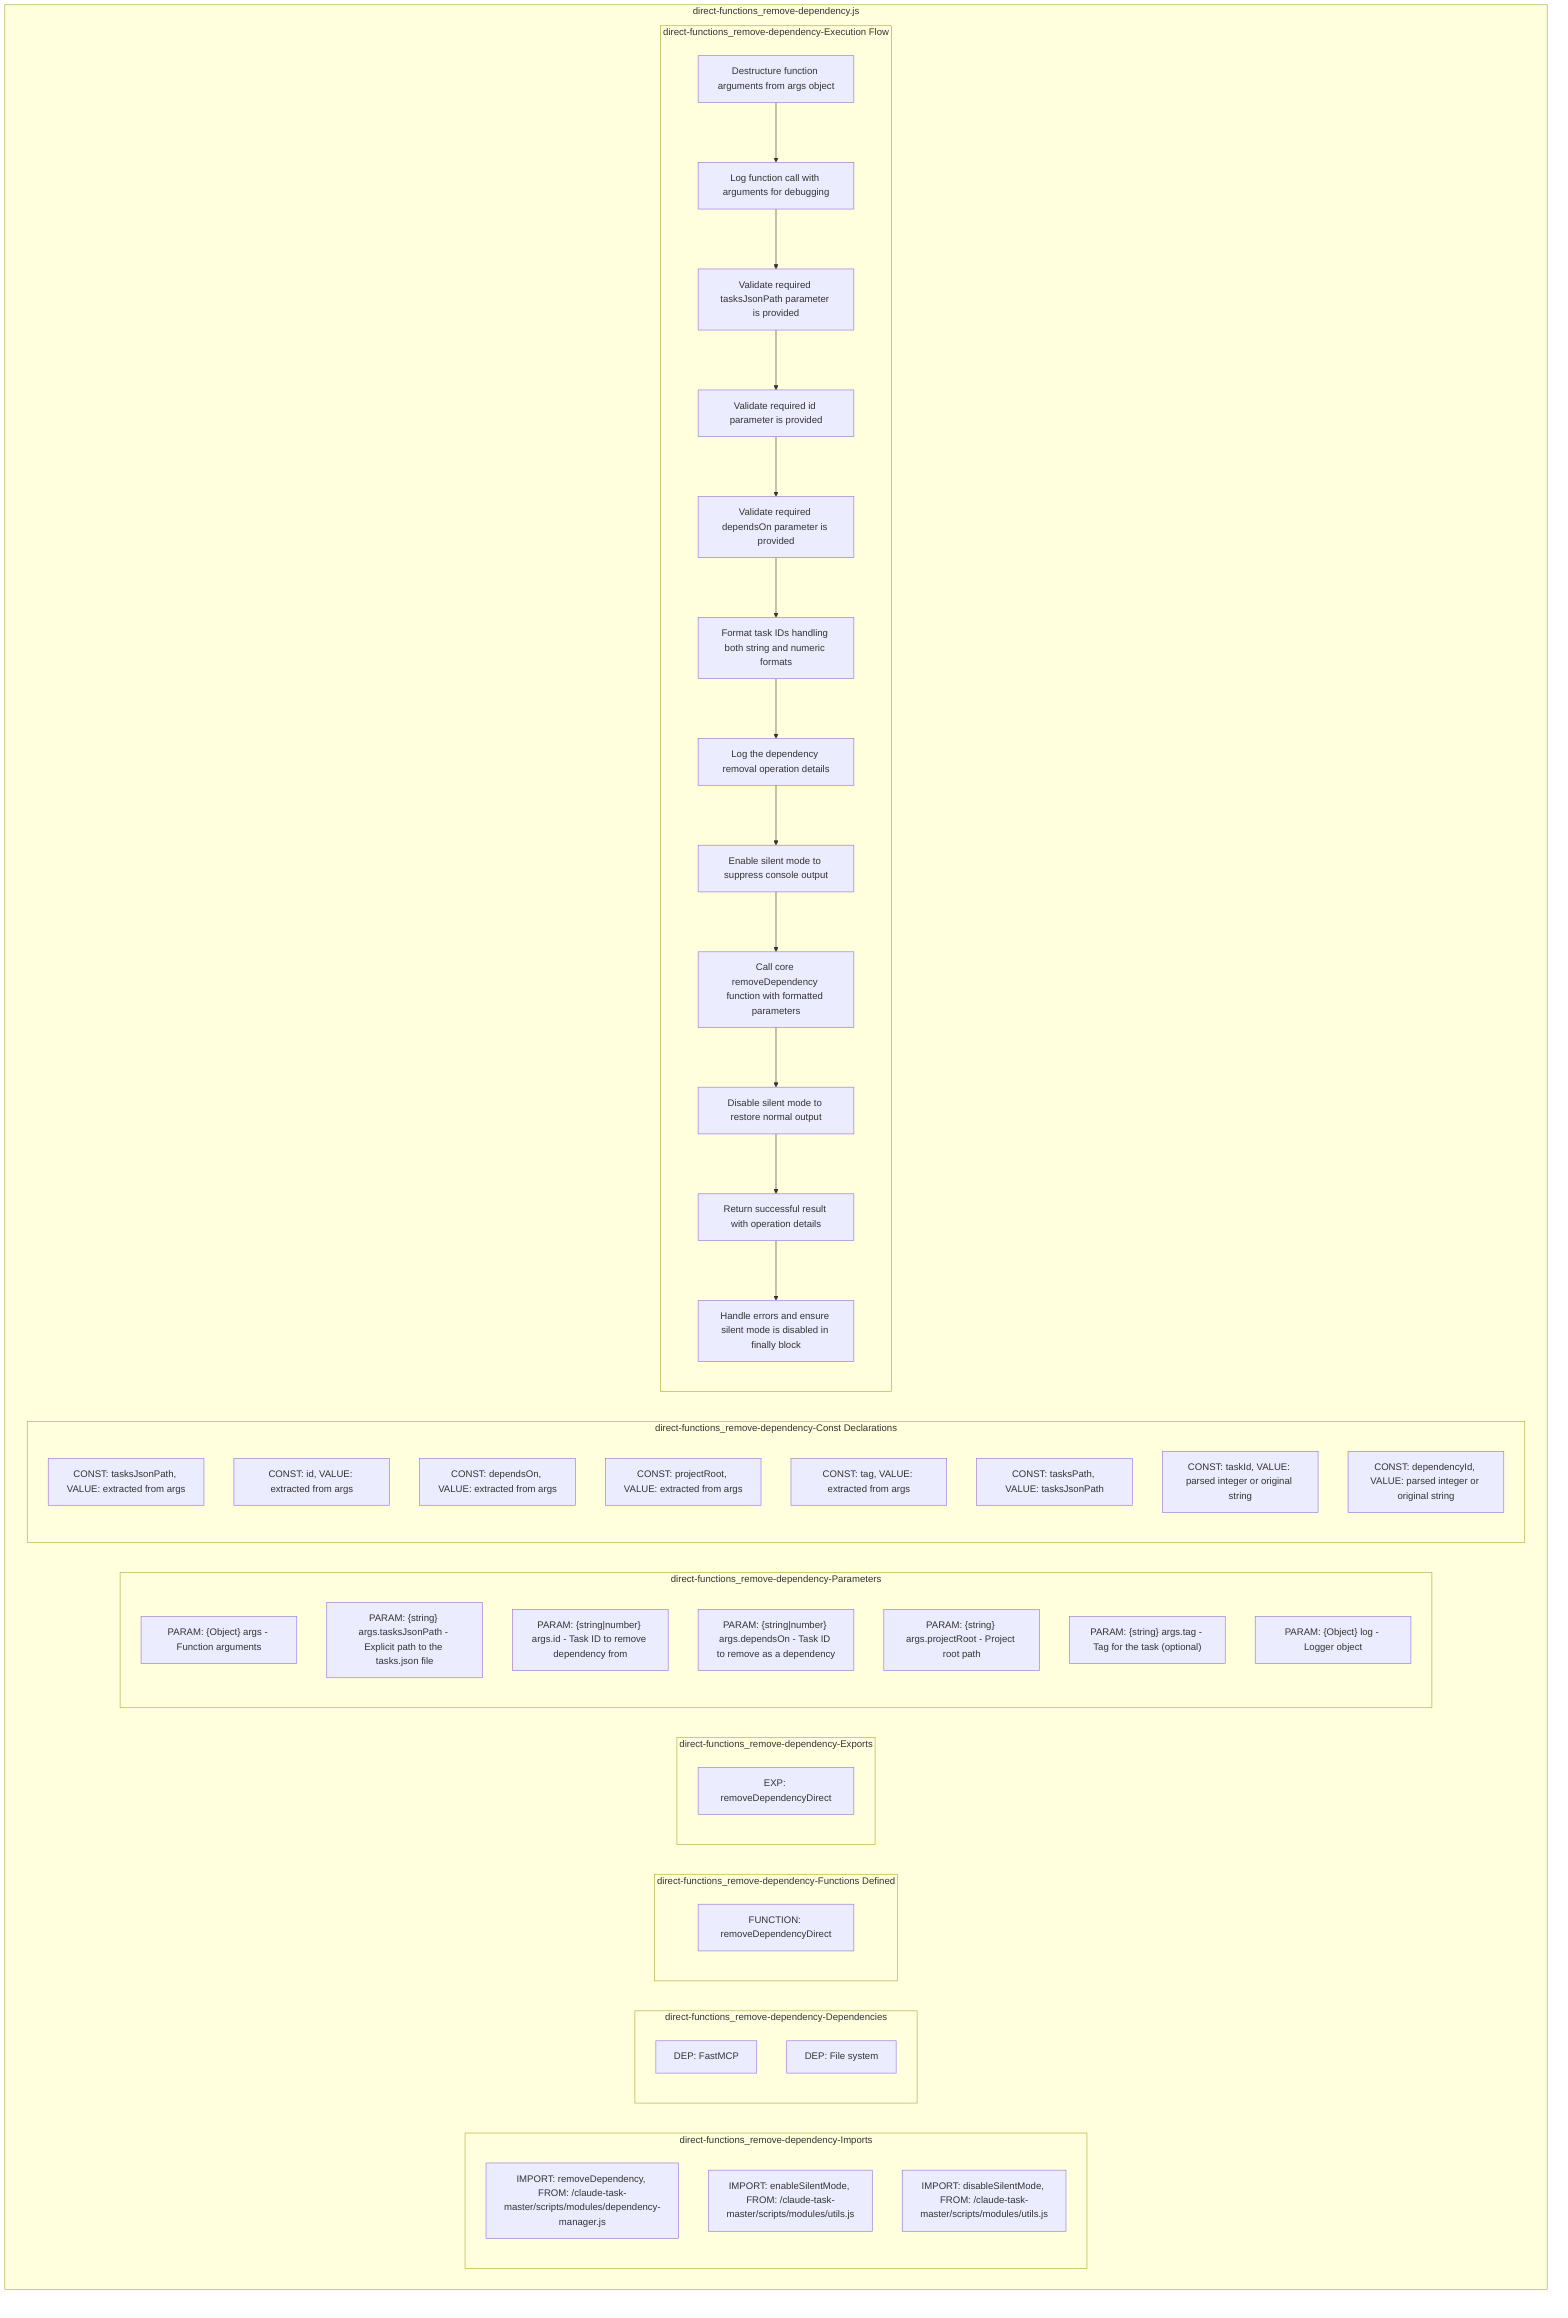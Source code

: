 flowchart TB
    subgraph removeDependencyImports["direct-functions_remove-dependency-Imports"]
        I1["IMPORT: removeDependency, FROM: /claude-task-master/scripts/modules/dependency-manager.js"]
        I2["IMPORT: enableSilentMode, FROM: /claude-task-master/scripts/modules/utils.js"]
        I3["IMPORT: disableSilentMode, FROM: /claude-task-master/scripts/modules/utils.js"]
    end
    
    subgraph removeDependencyDependencies["direct-functions_remove-dependency-Dependencies"]
        D1["DEP: FastMCP"]
        D2["DEP: File system"]
    end
    
    subgraph removeDependencyFunctionsDefined["direct-functions_remove-dependency-Functions Defined"]
        FU1["FUNCTION: removeDependencyDirect"]
    end
    
    subgraph removeDependencyExports["direct-functions_remove-dependency-Exports"]
        E1["EXP: removeDependencyDirect"]
    end
    
    subgraph removeDependencyParameters["direct-functions_remove-dependency-Parameters"]
        P1["PARAM: {Object} args - Function arguments"]
        P2["PARAM: {string} args.tasksJsonPath - Explicit path to the tasks.json file"]
        P3["PARAM: {string|number} args.id - Task ID to remove dependency from"]
        P4["PARAM: {string|number} args.dependsOn - Task ID to remove as a dependency"]
        P5["PARAM: {string} args.projectRoot - Project root path"]
        P6["PARAM: {string} args.tag - Tag for the task (optional)"]
        P7["PARAM: {Object} log - Logger object"]
    end
    
    subgraph removeDependencyConstants["direct-functions_remove-dependency-Const Declarations"]
        C1["CONST: tasksJsonPath, VALUE: extracted from args"]
        C2["CONST: id, VALUE: extracted from args"]
        C3["CONST: dependsOn, VALUE: extracted from args"]
        C4["CONST: projectRoot, VALUE: extracted from args"]
        C5["CONST: tag, VALUE: extracted from args"]
        C6["CONST: tasksPath, VALUE: tasksJsonPath"]
        C7["CONST: taskId, VALUE: parsed integer or original string"]
        C8["CONST: dependencyId, VALUE: parsed integer or original string"]
    end
    
    subgraph removeDependencyExecutionFlow["direct-functions_remove-dependency-Execution Flow"]
        FL1["Destructure function arguments from args object"]
        FL2["Log function call with arguments for debugging"]
        FL3["Validate required tasksJsonPath parameter is provided"]
        FL4["Validate required id parameter is provided"]
        FL5["Validate required dependsOn parameter is provided"]
        FL6["Format task IDs handling both string and numeric formats"]
        FL7["Log the dependency removal operation details"]
        FL8["Enable silent mode to suppress console output"]
        FL9["Call core removeDependency function with formatted parameters"]
        FL10["Disable silent mode to restore normal output"]
        FL11["Return successful result with operation details"]
        FL12["Handle errors and ensure silent mode is disabled in finally block"]
    end
    
    subgraph removeDependency["direct-functions_remove-dependency.js"]
        removeDependencyImports
        removeDependencyDependencies
        removeDependencyFunctionsDefined
        removeDependencyExports
        removeDependencyParameters
        removeDependencyConstants
        removeDependencyExecutionFlow
    end
    
    FL1 --> FL2
    FL2 --> FL3
    FL3 --> FL4
    FL4 --> FL5
    FL5 --> FL6
    FL6 --> FL7
    FL7 --> FL8
    FL8 --> FL9
    FL9 --> FL10
    FL10 --> FL11
    FL11 --> FL12
